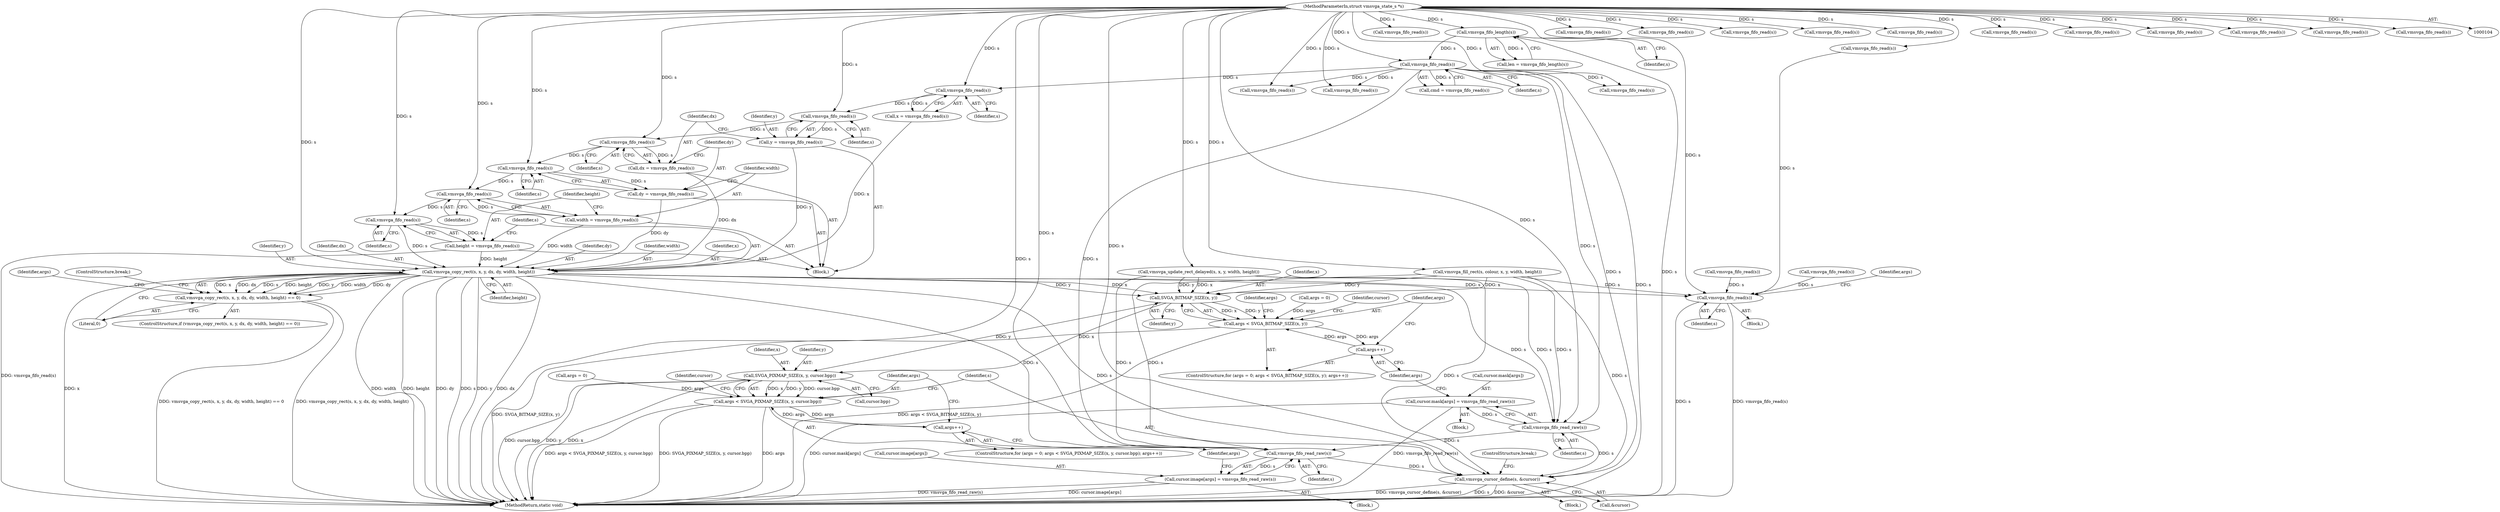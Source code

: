 digraph "0_qemu_167d97a3def77ee2dbf6e908b0ecbfe2103977db@API" {
"1000244" [label="(Call,vmsvga_fifo_read(s))"];
"1000240" [label="(Call,vmsvga_fifo_read(s))"];
"1000145" [label="(Call,vmsvga_fifo_read(s))"];
"1000125" [label="(Call,vmsvga_fifo_length(s))"];
"1000105" [label="(MethodParameterIn,struct vmsvga_state_s *s)"];
"1000242" [label="(Call,y = vmsvga_fifo_read(s))"];
"1000264" [label="(Call,vmsvga_copy_rect(s, x, y, dx, dy, width, height))"];
"1000263" [label="(Call,vmsvga_copy_rect(s, x, y, dx, dy, width, height) == 0)"];
"1000405" [label="(Call,SVGA_BITMAP_SIZE(x, y))"];
"1000403" [label="(Call,args < SVGA_BITMAP_SIZE(x, y))"];
"1000408" [label="(Call,args++)"];
"1000425" [label="(Call,SVGA_PIXMAP_SIZE(x, y, cursor.bpp))"];
"1000423" [label="(Call,args < SVGA_PIXMAP_SIZE(x, y, cursor.bpp))"];
"1000431" [label="(Call,args++)"];
"1000417" [label="(Call,vmsvga_fifo_read_raw(s))"];
"1000411" [label="(Call,cursor.mask[args] = vmsvga_fifo_read_raw(s))"];
"1000440" [label="(Call,vmsvga_fifo_read_raw(s))"];
"1000434" [label="(Call,cursor.image[args] = vmsvga_fifo_read_raw(s))"];
"1000442" [label="(Call,vmsvga_cursor_define(s, &cursor))"];
"1000539" [label="(Call,vmsvga_fifo_read(s))"];
"1000248" [label="(Call,vmsvga_fifo_read(s))"];
"1000246" [label="(Call,dx = vmsvga_fifo_read(s))"];
"1000252" [label="(Call,vmsvga_fifo_read(s))"];
"1000250" [label="(Call,dy = vmsvga_fifo_read(s))"];
"1000256" [label="(Call,vmsvga_fifo_read(s))"];
"1000254" [label="(Call,width = vmsvga_fifo_read(s))"];
"1000260" [label="(Call,vmsvga_fifo_read(s))"];
"1000258" [label="(Call,height = vmsvga_fifo_read(s))"];
"1000440" [label="(Call,vmsvga_fifo_read_raw(s))"];
"1000169" [label="(Call,vmsvga_fifo_read(s))"];
"1000293" [label="(Call,vmsvga_fifo_read(s))"];
"1000259" [label="(Identifier,height)"];
"1000240" [label="(Call,vmsvga_fifo_read(s))"];
"1000161" [label="(Call,vmsvga_fifo_read(s))"];
"1000404" [label="(Identifier,args)"];
"1000410" [label="(Block,)"];
"1000276" [label="(Identifier,args)"];
"1000305" [label="(Call,vmsvga_fifo_read(s))"];
"1000272" [label="(Literal,0)"];
"1000425" [label="(Call,SVGA_PIXMAP_SIZE(x, y, cursor.bpp))"];
"1000248" [label="(Call,vmsvga_fifo_read(s))"];
"1000329" [label="(Call,vmsvga_fifo_read(s))"];
"1000420" [label="(Call,args = 0)"];
"1000407" [label="(Identifier,y)"];
"1000147" [label="(Block,)"];
"1000423" [label="(Call,args < SVGA_PIXMAP_SIZE(x, y, cursor.bpp))"];
"1000251" [label="(Identifier,dy)"];
"1000539" [label="(Call,vmsvga_fifo_read(s))"];
"1000254" [label="(Call,width = vmsvga_fifo_read(s))"];
"1000321" [label="(Call,vmsvga_fifo_read(s))"];
"1000253" [label="(Identifier,s)"];
"1000441" [label="(Identifier,s)"];
"1000432" [label="(Identifier,args)"];
"1000433" [label="(Block,)"];
"1000323" [label="(Call,vmsvga_fifo_read(s))"];
"1000437" [label="(Identifier,cursor)"];
"1000444" [label="(Call,&cursor)"];
"1000299" [label="(Call,vmsvga_fifo_read(s))"];
"1000267" [label="(Identifier,y)"];
"1000250" [label="(Call,dy = vmsvga_fifo_read(s))"];
"1000238" [label="(Call,x = vmsvga_fifo_read(s))"];
"1000165" [label="(Call,vmsvga_fifo_read(s))"];
"1000146" [label="(Identifier,s)"];
"1000255" [label="(Identifier,width)"];
"1000194" [label="(Call,vmsvga_fifo_read(s))"];
"1000431" [label="(Call,args++)"];
"1000400" [label="(Call,args = 0)"];
"1000417" [label="(Call,vmsvga_fifo_read_raw(s))"];
"1000268" [label="(Identifier,dx)"];
"1000274" [label="(ControlStructure,break;)"];
"1000414" [label="(Identifier,cursor)"];
"1000443" [label="(Identifier,s)"];
"1000249" [label="(Identifier,s)"];
"1000446" [label="(ControlStructure,break;)"];
"1000506" [label="(Call,vmsvga_fifo_read(s))"];
"1000206" [label="(Call,vmsvga_fifo_read(s))"];
"1000241" [label="(Identifier,s)"];
"1000408" [label="(Call,args++)"];
"1000427" [label="(Identifier,y)"];
"1000145" [label="(Call,vmsvga_fifo_read(s))"];
"1000252" [label="(Call,vmsvga_fifo_read(s))"];
"1000563" [label="(MethodReturn,static void)"];
"1000265" [label="(Identifier,s)"];
"1000411" [label="(Call,cursor.mask[args] = vmsvga_fifo_read_raw(s))"];
"1000262" [label="(ControlStructure,if (vmsvga_copy_rect(s, x, y, dx, dy, width, height) == 0))"];
"1000257" [label="(Identifier,s)"];
"1000244" [label="(Call,vmsvga_fifo_read(s))"];
"1000125" [label="(Call,vmsvga_fifo_length(s))"];
"1000243" [label="(Identifier,y)"];
"1000424" [label="(Identifier,args)"];
"1000173" [label="(Call,vmsvga_fifo_read(s))"];
"1000412" [label="(Call,cursor.mask[args])"];
"1000198" [label="(Call,vmsvga_fifo_read(s))"];
"1000105" [label="(MethodParameterIn,struct vmsvga_state_s *s)"];
"1000210" [label="(Call,vmsvga_fifo_read(s))"];
"1000469" [label="(Call,vmsvga_fifo_read(s))"];
"1000126" [label="(Identifier,s)"];
"1000214" [label="(Call,vmsvga_fill_rect(s, colour, x, y, width, height))"];
"1000421" [label="(Identifier,args)"];
"1000403" [label="(Call,args < SVGA_BITMAP_SIZE(x, y))"];
"1000434" [label="(Call,cursor.image[args] = vmsvga_fifo_read_raw(s))"];
"1000399" [label="(ControlStructure,for (args = 0; args < SVGA_BITMAP_SIZE(x, y); args++))"];
"1000260" [label="(Call,vmsvga_fifo_read(s))"];
"1000269" [label="(Identifier,dy)"];
"1000246" [label="(Call,dx = vmsvga_fifo_read(s))"];
"1000245" [label="(Identifier,s)"];
"1000261" [label="(Identifier,s)"];
"1000175" [label="(Call,vmsvga_update_rect_delayed(s, x, y, width, height))"];
"1000256" [label="(Call,vmsvga_fifo_read(s))"];
"1000426" [label="(Identifier,x)"];
"1000409" [label="(Identifier,args)"];
"1000271" [label="(Identifier,height)"];
"1000538" [label="(Block,)"];
"1000270" [label="(Identifier,width)"];
"1000419" [label="(ControlStructure,for (args = 0; args < SVGA_PIXMAP_SIZE(x, y, cursor.bpp); args++))"];
"1000202" [label="(Call,vmsvga_fifo_read(s))"];
"1000406" [label="(Identifier,x)"];
"1000537" [label="(Identifier,args)"];
"1000313" [label="(Call,vmsvga_fifo_read(s))"];
"1000405" [label="(Call,SVGA_BITMAP_SIZE(x, y))"];
"1000435" [label="(Call,cursor.image[args])"];
"1000442" [label="(Call,vmsvga_cursor_define(s, &cursor))"];
"1000242" [label="(Call,y = vmsvga_fifo_read(s))"];
"1000143" [label="(Call,cmd = vmsvga_fifo_read(s))"];
"1000264" [label="(Call,vmsvga_copy_rect(s, x, y, dx, dy, width, height))"];
"1000428" [label="(Call,cursor.bpp)"];
"1000258" [label="(Call,height = vmsvga_fifo_read(s))"];
"1000540" [label="(Identifier,s)"];
"1000247" [label="(Identifier,dx)"];
"1000266" [label="(Identifier,x)"];
"1000123" [label="(Call,len = vmsvga_fifo_length(s))"];
"1000263" [label="(Call,vmsvga_copy_rect(s, x, y, dx, dy, width, height) == 0)"];
"1000136" [label="(Block,)"];
"1000418" [label="(Identifier,s)"];
"1000244" -> "1000242"  [label="AST: "];
"1000244" -> "1000245"  [label="CFG: "];
"1000245" -> "1000244"  [label="AST: "];
"1000242" -> "1000244"  [label="CFG: "];
"1000244" -> "1000242"  [label="DDG: s"];
"1000240" -> "1000244"  [label="DDG: s"];
"1000105" -> "1000244"  [label="DDG: s"];
"1000244" -> "1000248"  [label="DDG: s"];
"1000240" -> "1000238"  [label="AST: "];
"1000240" -> "1000241"  [label="CFG: "];
"1000241" -> "1000240"  [label="AST: "];
"1000238" -> "1000240"  [label="CFG: "];
"1000240" -> "1000238"  [label="DDG: s"];
"1000145" -> "1000240"  [label="DDG: s"];
"1000105" -> "1000240"  [label="DDG: s"];
"1000145" -> "1000143"  [label="AST: "];
"1000145" -> "1000146"  [label="CFG: "];
"1000146" -> "1000145"  [label="AST: "];
"1000143" -> "1000145"  [label="CFG: "];
"1000145" -> "1000563"  [label="DDG: s"];
"1000145" -> "1000143"  [label="DDG: s"];
"1000125" -> "1000145"  [label="DDG: s"];
"1000105" -> "1000145"  [label="DDG: s"];
"1000145" -> "1000161"  [label="DDG: s"];
"1000145" -> "1000194"  [label="DDG: s"];
"1000145" -> "1000293"  [label="DDG: s"];
"1000145" -> "1000417"  [label="DDG: s"];
"1000145" -> "1000440"  [label="DDG: s"];
"1000145" -> "1000442"  [label="DDG: s"];
"1000125" -> "1000123"  [label="AST: "];
"1000125" -> "1000126"  [label="CFG: "];
"1000126" -> "1000125"  [label="AST: "];
"1000123" -> "1000125"  [label="CFG: "];
"1000125" -> "1000563"  [label="DDG: s"];
"1000125" -> "1000123"  [label="DDG: s"];
"1000105" -> "1000125"  [label="DDG: s"];
"1000105" -> "1000104"  [label="AST: "];
"1000105" -> "1000563"  [label="DDG: s"];
"1000105" -> "1000161"  [label="DDG: s"];
"1000105" -> "1000165"  [label="DDG: s"];
"1000105" -> "1000169"  [label="DDG: s"];
"1000105" -> "1000173"  [label="DDG: s"];
"1000105" -> "1000175"  [label="DDG: s"];
"1000105" -> "1000194"  [label="DDG: s"];
"1000105" -> "1000198"  [label="DDG: s"];
"1000105" -> "1000202"  [label="DDG: s"];
"1000105" -> "1000206"  [label="DDG: s"];
"1000105" -> "1000210"  [label="DDG: s"];
"1000105" -> "1000214"  [label="DDG: s"];
"1000105" -> "1000248"  [label="DDG: s"];
"1000105" -> "1000252"  [label="DDG: s"];
"1000105" -> "1000256"  [label="DDG: s"];
"1000105" -> "1000260"  [label="DDG: s"];
"1000105" -> "1000264"  [label="DDG: s"];
"1000105" -> "1000293"  [label="DDG: s"];
"1000105" -> "1000299"  [label="DDG: s"];
"1000105" -> "1000305"  [label="DDG: s"];
"1000105" -> "1000313"  [label="DDG: s"];
"1000105" -> "1000321"  [label="DDG: s"];
"1000105" -> "1000323"  [label="DDG: s"];
"1000105" -> "1000329"  [label="DDG: s"];
"1000105" -> "1000417"  [label="DDG: s"];
"1000105" -> "1000440"  [label="DDG: s"];
"1000105" -> "1000442"  [label="DDG: s"];
"1000105" -> "1000539"  [label="DDG: s"];
"1000242" -> "1000147"  [label="AST: "];
"1000243" -> "1000242"  [label="AST: "];
"1000247" -> "1000242"  [label="CFG: "];
"1000242" -> "1000264"  [label="DDG: y"];
"1000264" -> "1000263"  [label="AST: "];
"1000264" -> "1000271"  [label="CFG: "];
"1000265" -> "1000264"  [label="AST: "];
"1000266" -> "1000264"  [label="AST: "];
"1000267" -> "1000264"  [label="AST: "];
"1000268" -> "1000264"  [label="AST: "];
"1000269" -> "1000264"  [label="AST: "];
"1000270" -> "1000264"  [label="AST: "];
"1000271" -> "1000264"  [label="AST: "];
"1000272" -> "1000264"  [label="CFG: "];
"1000264" -> "1000563"  [label="DDG: dy"];
"1000264" -> "1000563"  [label="DDG: s"];
"1000264" -> "1000563"  [label="DDG: y"];
"1000264" -> "1000563"  [label="DDG: dx"];
"1000264" -> "1000563"  [label="DDG: x"];
"1000264" -> "1000563"  [label="DDG: width"];
"1000264" -> "1000563"  [label="DDG: height"];
"1000264" -> "1000263"  [label="DDG: x"];
"1000264" -> "1000263"  [label="DDG: dx"];
"1000264" -> "1000263"  [label="DDG: s"];
"1000264" -> "1000263"  [label="DDG: height"];
"1000264" -> "1000263"  [label="DDG: y"];
"1000264" -> "1000263"  [label="DDG: width"];
"1000264" -> "1000263"  [label="DDG: dy"];
"1000260" -> "1000264"  [label="DDG: s"];
"1000238" -> "1000264"  [label="DDG: x"];
"1000246" -> "1000264"  [label="DDG: dx"];
"1000250" -> "1000264"  [label="DDG: dy"];
"1000254" -> "1000264"  [label="DDG: width"];
"1000258" -> "1000264"  [label="DDG: height"];
"1000264" -> "1000405"  [label="DDG: x"];
"1000264" -> "1000405"  [label="DDG: y"];
"1000264" -> "1000417"  [label="DDG: s"];
"1000264" -> "1000440"  [label="DDG: s"];
"1000264" -> "1000442"  [label="DDG: s"];
"1000264" -> "1000539"  [label="DDG: s"];
"1000263" -> "1000262"  [label="AST: "];
"1000263" -> "1000272"  [label="CFG: "];
"1000272" -> "1000263"  [label="AST: "];
"1000274" -> "1000263"  [label="CFG: "];
"1000276" -> "1000263"  [label="CFG: "];
"1000263" -> "1000563"  [label="DDG: vmsvga_copy_rect(s, x, y, dx, dy, width, height) == 0"];
"1000263" -> "1000563"  [label="DDG: vmsvga_copy_rect(s, x, y, dx, dy, width, height)"];
"1000405" -> "1000403"  [label="AST: "];
"1000405" -> "1000407"  [label="CFG: "];
"1000406" -> "1000405"  [label="AST: "];
"1000407" -> "1000405"  [label="AST: "];
"1000403" -> "1000405"  [label="CFG: "];
"1000405" -> "1000403"  [label="DDG: x"];
"1000405" -> "1000403"  [label="DDG: y"];
"1000214" -> "1000405"  [label="DDG: x"];
"1000214" -> "1000405"  [label="DDG: y"];
"1000175" -> "1000405"  [label="DDG: x"];
"1000175" -> "1000405"  [label="DDG: y"];
"1000405" -> "1000425"  [label="DDG: x"];
"1000405" -> "1000425"  [label="DDG: y"];
"1000403" -> "1000399"  [label="AST: "];
"1000404" -> "1000403"  [label="AST: "];
"1000414" -> "1000403"  [label="CFG: "];
"1000421" -> "1000403"  [label="CFG: "];
"1000403" -> "1000563"  [label="DDG: SVGA_BITMAP_SIZE(x, y)"];
"1000403" -> "1000563"  [label="DDG: args < SVGA_BITMAP_SIZE(x, y)"];
"1000408" -> "1000403"  [label="DDG: args"];
"1000400" -> "1000403"  [label="DDG: args"];
"1000403" -> "1000408"  [label="DDG: args"];
"1000408" -> "1000399"  [label="AST: "];
"1000408" -> "1000409"  [label="CFG: "];
"1000409" -> "1000408"  [label="AST: "];
"1000404" -> "1000408"  [label="CFG: "];
"1000425" -> "1000423"  [label="AST: "];
"1000425" -> "1000428"  [label="CFG: "];
"1000426" -> "1000425"  [label="AST: "];
"1000427" -> "1000425"  [label="AST: "];
"1000428" -> "1000425"  [label="AST: "];
"1000423" -> "1000425"  [label="CFG: "];
"1000425" -> "1000563"  [label="DDG: cursor.bpp"];
"1000425" -> "1000563"  [label="DDG: y"];
"1000425" -> "1000563"  [label="DDG: x"];
"1000425" -> "1000423"  [label="DDG: x"];
"1000425" -> "1000423"  [label="DDG: y"];
"1000425" -> "1000423"  [label="DDG: cursor.bpp"];
"1000423" -> "1000419"  [label="AST: "];
"1000424" -> "1000423"  [label="AST: "];
"1000437" -> "1000423"  [label="CFG: "];
"1000443" -> "1000423"  [label="CFG: "];
"1000423" -> "1000563"  [label="DDG: args < SVGA_PIXMAP_SIZE(x, y, cursor.bpp)"];
"1000423" -> "1000563"  [label="DDG: SVGA_PIXMAP_SIZE(x, y, cursor.bpp)"];
"1000423" -> "1000563"  [label="DDG: args"];
"1000431" -> "1000423"  [label="DDG: args"];
"1000420" -> "1000423"  [label="DDG: args"];
"1000423" -> "1000431"  [label="DDG: args"];
"1000431" -> "1000419"  [label="AST: "];
"1000431" -> "1000432"  [label="CFG: "];
"1000432" -> "1000431"  [label="AST: "];
"1000424" -> "1000431"  [label="CFG: "];
"1000417" -> "1000411"  [label="AST: "];
"1000417" -> "1000418"  [label="CFG: "];
"1000418" -> "1000417"  [label="AST: "];
"1000411" -> "1000417"  [label="CFG: "];
"1000417" -> "1000411"  [label="DDG: s"];
"1000175" -> "1000417"  [label="DDG: s"];
"1000214" -> "1000417"  [label="DDG: s"];
"1000417" -> "1000440"  [label="DDG: s"];
"1000417" -> "1000442"  [label="DDG: s"];
"1000411" -> "1000410"  [label="AST: "];
"1000412" -> "1000411"  [label="AST: "];
"1000409" -> "1000411"  [label="CFG: "];
"1000411" -> "1000563"  [label="DDG: cursor.mask[args]"];
"1000411" -> "1000563"  [label="DDG: vmsvga_fifo_read_raw(s)"];
"1000440" -> "1000434"  [label="AST: "];
"1000440" -> "1000441"  [label="CFG: "];
"1000441" -> "1000440"  [label="AST: "];
"1000434" -> "1000440"  [label="CFG: "];
"1000440" -> "1000434"  [label="DDG: s"];
"1000175" -> "1000440"  [label="DDG: s"];
"1000214" -> "1000440"  [label="DDG: s"];
"1000440" -> "1000442"  [label="DDG: s"];
"1000434" -> "1000433"  [label="AST: "];
"1000435" -> "1000434"  [label="AST: "];
"1000432" -> "1000434"  [label="CFG: "];
"1000434" -> "1000563"  [label="DDG: vmsvga_fifo_read_raw(s)"];
"1000434" -> "1000563"  [label="DDG: cursor.image[args]"];
"1000442" -> "1000136"  [label="AST: "];
"1000442" -> "1000444"  [label="CFG: "];
"1000443" -> "1000442"  [label="AST: "];
"1000444" -> "1000442"  [label="AST: "];
"1000446" -> "1000442"  [label="CFG: "];
"1000442" -> "1000563"  [label="DDG: vmsvga_cursor_define(s, &cursor)"];
"1000442" -> "1000563"  [label="DDG: s"];
"1000442" -> "1000563"  [label="DDG: &cursor"];
"1000175" -> "1000442"  [label="DDG: s"];
"1000214" -> "1000442"  [label="DDG: s"];
"1000539" -> "1000538"  [label="AST: "];
"1000539" -> "1000540"  [label="CFG: "];
"1000540" -> "1000539"  [label="AST: "];
"1000537" -> "1000539"  [label="CFG: "];
"1000539" -> "1000563"  [label="DDG: s"];
"1000539" -> "1000563"  [label="DDG: vmsvga_fifo_read(s)"];
"1000506" -> "1000539"  [label="DDG: s"];
"1000329" -> "1000539"  [label="DDG: s"];
"1000214" -> "1000539"  [label="DDG: s"];
"1000469" -> "1000539"  [label="DDG: s"];
"1000248" -> "1000246"  [label="AST: "];
"1000248" -> "1000249"  [label="CFG: "];
"1000249" -> "1000248"  [label="AST: "];
"1000246" -> "1000248"  [label="CFG: "];
"1000248" -> "1000246"  [label="DDG: s"];
"1000248" -> "1000252"  [label="DDG: s"];
"1000246" -> "1000147"  [label="AST: "];
"1000247" -> "1000246"  [label="AST: "];
"1000251" -> "1000246"  [label="CFG: "];
"1000252" -> "1000250"  [label="AST: "];
"1000252" -> "1000253"  [label="CFG: "];
"1000253" -> "1000252"  [label="AST: "];
"1000250" -> "1000252"  [label="CFG: "];
"1000252" -> "1000250"  [label="DDG: s"];
"1000252" -> "1000256"  [label="DDG: s"];
"1000250" -> "1000147"  [label="AST: "];
"1000251" -> "1000250"  [label="AST: "];
"1000255" -> "1000250"  [label="CFG: "];
"1000256" -> "1000254"  [label="AST: "];
"1000256" -> "1000257"  [label="CFG: "];
"1000257" -> "1000256"  [label="AST: "];
"1000254" -> "1000256"  [label="CFG: "];
"1000256" -> "1000254"  [label="DDG: s"];
"1000256" -> "1000260"  [label="DDG: s"];
"1000254" -> "1000147"  [label="AST: "];
"1000255" -> "1000254"  [label="AST: "];
"1000259" -> "1000254"  [label="CFG: "];
"1000260" -> "1000258"  [label="AST: "];
"1000260" -> "1000261"  [label="CFG: "];
"1000261" -> "1000260"  [label="AST: "];
"1000258" -> "1000260"  [label="CFG: "];
"1000260" -> "1000258"  [label="DDG: s"];
"1000258" -> "1000147"  [label="AST: "];
"1000259" -> "1000258"  [label="AST: "];
"1000265" -> "1000258"  [label="CFG: "];
"1000258" -> "1000563"  [label="DDG: vmsvga_fifo_read(s)"];
}
